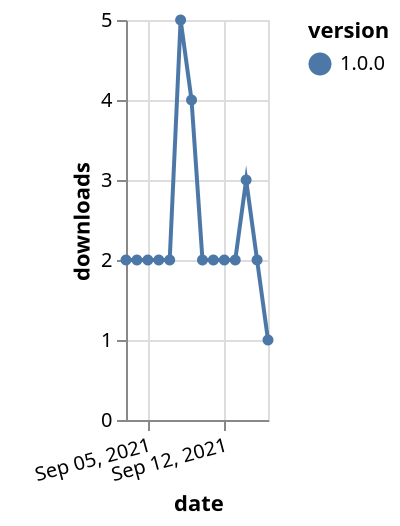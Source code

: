 {"$schema": "https://vega.github.io/schema/vega-lite/v5.json", "description": "A simple bar chart with embedded data.", "data": {"values": [{"date": "2021-09-03", "total": 1120, "delta": 2, "version": "1.0.0"}, {"date": "2021-09-04", "total": 1122, "delta": 2, "version": "1.0.0"}, {"date": "2021-09-05", "total": 1124, "delta": 2, "version": "1.0.0"}, {"date": "2021-09-06", "total": 1126, "delta": 2, "version": "1.0.0"}, {"date": "2021-09-07", "total": 1128, "delta": 2, "version": "1.0.0"}, {"date": "2021-09-08", "total": 1133, "delta": 5, "version": "1.0.0"}, {"date": "2021-09-09", "total": 1137, "delta": 4, "version": "1.0.0"}, {"date": "2021-09-10", "total": 1139, "delta": 2, "version": "1.0.0"}, {"date": "2021-09-11", "total": 1141, "delta": 2, "version": "1.0.0"}, {"date": "2021-09-12", "total": 1143, "delta": 2, "version": "1.0.0"}, {"date": "2021-09-13", "total": 1145, "delta": 2, "version": "1.0.0"}, {"date": "2021-09-14", "total": 1148, "delta": 3, "version": "1.0.0"}, {"date": "2021-09-15", "total": 1150, "delta": 2, "version": "1.0.0"}, {"date": "2021-09-16", "total": 1151, "delta": 1, "version": "1.0.0"}]}, "width": "container", "mark": {"type": "line", "point": {"filled": true}}, "encoding": {"x": {"field": "date", "type": "temporal", "timeUnit": "yearmonthdate", "title": "date", "axis": {"labelAngle": -15}}, "y": {"field": "delta", "type": "quantitative", "title": "downloads"}, "color": {"field": "version", "type": "nominal"}, "tooltip": {"field": "delta"}}}